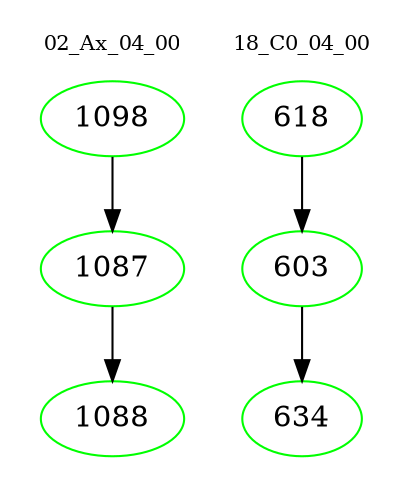 digraph{
subgraph cluster_0 {
color = white
label = "02_Ax_04_00";
fontsize=10;
T0_1098 [label="1098", color="green"]
T0_1098 -> T0_1087 [color="black"]
T0_1087 [label="1087", color="green"]
T0_1087 -> T0_1088 [color="black"]
T0_1088 [label="1088", color="green"]
}
subgraph cluster_1 {
color = white
label = "18_C0_04_00";
fontsize=10;
T1_618 [label="618", color="green"]
T1_618 -> T1_603 [color="black"]
T1_603 [label="603", color="green"]
T1_603 -> T1_634 [color="black"]
T1_634 [label="634", color="green"]
}
}
